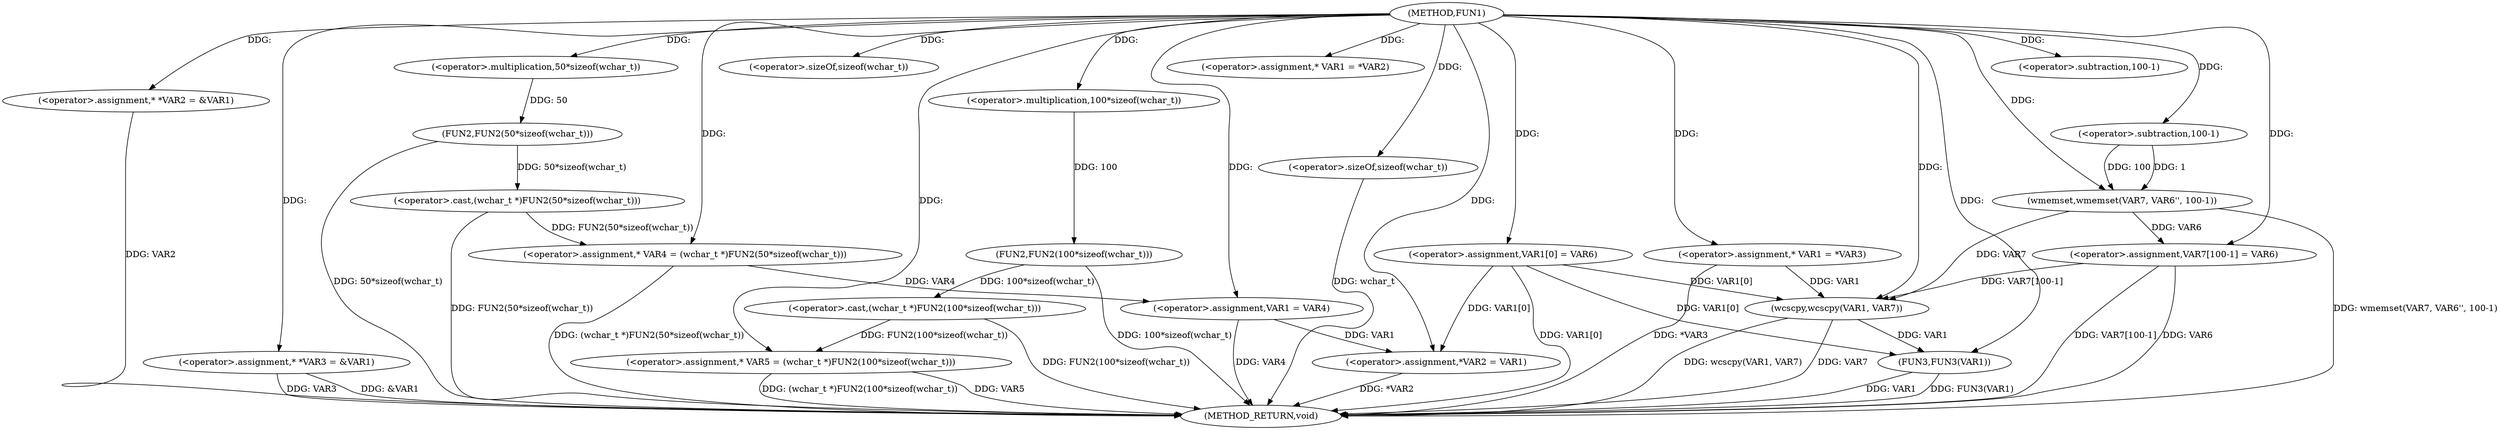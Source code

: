 digraph FUN1 {  
"1000100" [label = "(METHOD,FUN1)" ]
"1000177" [label = "(METHOD_RETURN,void)" ]
"1000104" [label = "(<operator>.assignment,* *VAR2 = &VAR1)" ]
"1000109" [label = "(<operator>.assignment,* *VAR3 = &VAR1)" ]
"1000114" [label = "(<operator>.assignment,* VAR4 = (wchar_t *)FUN2(50*sizeof(wchar_t)))" ]
"1000116" [label = "(<operator>.cast,(wchar_t *)FUN2(50*sizeof(wchar_t)))" ]
"1000118" [label = "(FUN2,FUN2(50*sizeof(wchar_t)))" ]
"1000119" [label = "(<operator>.multiplication,50*sizeof(wchar_t))" ]
"1000121" [label = "(<operator>.sizeOf,sizeof(wchar_t))" ]
"1000124" [label = "(<operator>.assignment,* VAR5 = (wchar_t *)FUN2(100*sizeof(wchar_t)))" ]
"1000126" [label = "(<operator>.cast,(wchar_t *)FUN2(100*sizeof(wchar_t)))" ]
"1000128" [label = "(FUN2,FUN2(100*sizeof(wchar_t)))" ]
"1000129" [label = "(<operator>.multiplication,100*sizeof(wchar_t))" ]
"1000131" [label = "(<operator>.sizeOf,sizeof(wchar_t))" ]
"1000135" [label = "(<operator>.assignment,* VAR1 = *VAR2)" ]
"1000139" [label = "(<operator>.assignment,VAR1 = VAR4)" ]
"1000142" [label = "(<operator>.assignment,VAR1[0] = VAR6)" ]
"1000147" [label = "(<operator>.assignment,*VAR2 = VAR1)" ]
"1000153" [label = "(<operator>.assignment,* VAR1 = *VAR3)" ]
"1000159" [label = "(wmemset,wmemset(VAR7, VAR6'', 100-1))" ]
"1000162" [label = "(<operator>.subtraction,100-1)" ]
"1000165" [label = "(<operator>.assignment,VAR7[100-1] = VAR6)" ]
"1000168" [label = "(<operator>.subtraction,100-1)" ]
"1000172" [label = "(wcscpy,wcscpy(VAR1, VAR7))" ]
"1000175" [label = "(FUN3,FUN3(VAR1))" ]
  "1000159" -> "1000177"  [ label = "DDG: wmemset(VAR7, VAR6'', 100-1)"] 
  "1000124" -> "1000177"  [ label = "DDG: VAR5"] 
  "1000104" -> "1000177"  [ label = "DDG: VAR2"] 
  "1000165" -> "1000177"  [ label = "DDG: VAR7[100-1]"] 
  "1000116" -> "1000177"  [ label = "DDG: FUN2(50*sizeof(wchar_t))"] 
  "1000126" -> "1000177"  [ label = "DDG: FUN2(100*sizeof(wchar_t))"] 
  "1000118" -> "1000177"  [ label = "DDG: 50*sizeof(wchar_t)"] 
  "1000124" -> "1000177"  [ label = "DDG: (wchar_t *)FUN2(100*sizeof(wchar_t))"] 
  "1000172" -> "1000177"  [ label = "DDG: wcscpy(VAR1, VAR7)"] 
  "1000131" -> "1000177"  [ label = "DDG: wchar_t"] 
  "1000139" -> "1000177"  [ label = "DDG: VAR4"] 
  "1000128" -> "1000177"  [ label = "DDG: 100*sizeof(wchar_t)"] 
  "1000153" -> "1000177"  [ label = "DDG: *VAR3"] 
  "1000147" -> "1000177"  [ label = "DDG: *VAR2"] 
  "1000175" -> "1000177"  [ label = "DDG: VAR1"] 
  "1000109" -> "1000177"  [ label = "DDG: VAR3"] 
  "1000142" -> "1000177"  [ label = "DDG: VAR1[0]"] 
  "1000165" -> "1000177"  [ label = "DDG: VAR6"] 
  "1000109" -> "1000177"  [ label = "DDG: &VAR1"] 
  "1000114" -> "1000177"  [ label = "DDG: (wchar_t *)FUN2(50*sizeof(wchar_t))"] 
  "1000172" -> "1000177"  [ label = "DDG: VAR7"] 
  "1000175" -> "1000177"  [ label = "DDG: FUN3(VAR1)"] 
  "1000100" -> "1000104"  [ label = "DDG: "] 
  "1000100" -> "1000109"  [ label = "DDG: "] 
  "1000116" -> "1000114"  [ label = "DDG: FUN2(50*sizeof(wchar_t))"] 
  "1000100" -> "1000114"  [ label = "DDG: "] 
  "1000118" -> "1000116"  [ label = "DDG: 50*sizeof(wchar_t)"] 
  "1000119" -> "1000118"  [ label = "DDG: 50"] 
  "1000100" -> "1000119"  [ label = "DDG: "] 
  "1000100" -> "1000121"  [ label = "DDG: "] 
  "1000126" -> "1000124"  [ label = "DDG: FUN2(100*sizeof(wchar_t))"] 
  "1000100" -> "1000124"  [ label = "DDG: "] 
  "1000128" -> "1000126"  [ label = "DDG: 100*sizeof(wchar_t)"] 
  "1000129" -> "1000128"  [ label = "DDG: 100"] 
  "1000100" -> "1000129"  [ label = "DDG: "] 
  "1000100" -> "1000131"  [ label = "DDG: "] 
  "1000100" -> "1000135"  [ label = "DDG: "] 
  "1000114" -> "1000139"  [ label = "DDG: VAR4"] 
  "1000100" -> "1000139"  [ label = "DDG: "] 
  "1000100" -> "1000142"  [ label = "DDG: "] 
  "1000139" -> "1000147"  [ label = "DDG: VAR1"] 
  "1000142" -> "1000147"  [ label = "DDG: VAR1[0]"] 
  "1000100" -> "1000147"  [ label = "DDG: "] 
  "1000100" -> "1000153"  [ label = "DDG: "] 
  "1000100" -> "1000159"  [ label = "DDG: "] 
  "1000162" -> "1000159"  [ label = "DDG: 100"] 
  "1000162" -> "1000159"  [ label = "DDG: 1"] 
  "1000100" -> "1000162"  [ label = "DDG: "] 
  "1000159" -> "1000165"  [ label = "DDG: VAR6"] 
  "1000100" -> "1000165"  [ label = "DDG: "] 
  "1000100" -> "1000168"  [ label = "DDG: "] 
  "1000153" -> "1000172"  [ label = "DDG: VAR1"] 
  "1000142" -> "1000172"  [ label = "DDG: VAR1[0]"] 
  "1000100" -> "1000172"  [ label = "DDG: "] 
  "1000159" -> "1000172"  [ label = "DDG: VAR7"] 
  "1000165" -> "1000172"  [ label = "DDG: VAR7[100-1]"] 
  "1000172" -> "1000175"  [ label = "DDG: VAR1"] 
  "1000142" -> "1000175"  [ label = "DDG: VAR1[0]"] 
  "1000100" -> "1000175"  [ label = "DDG: "] 
}
